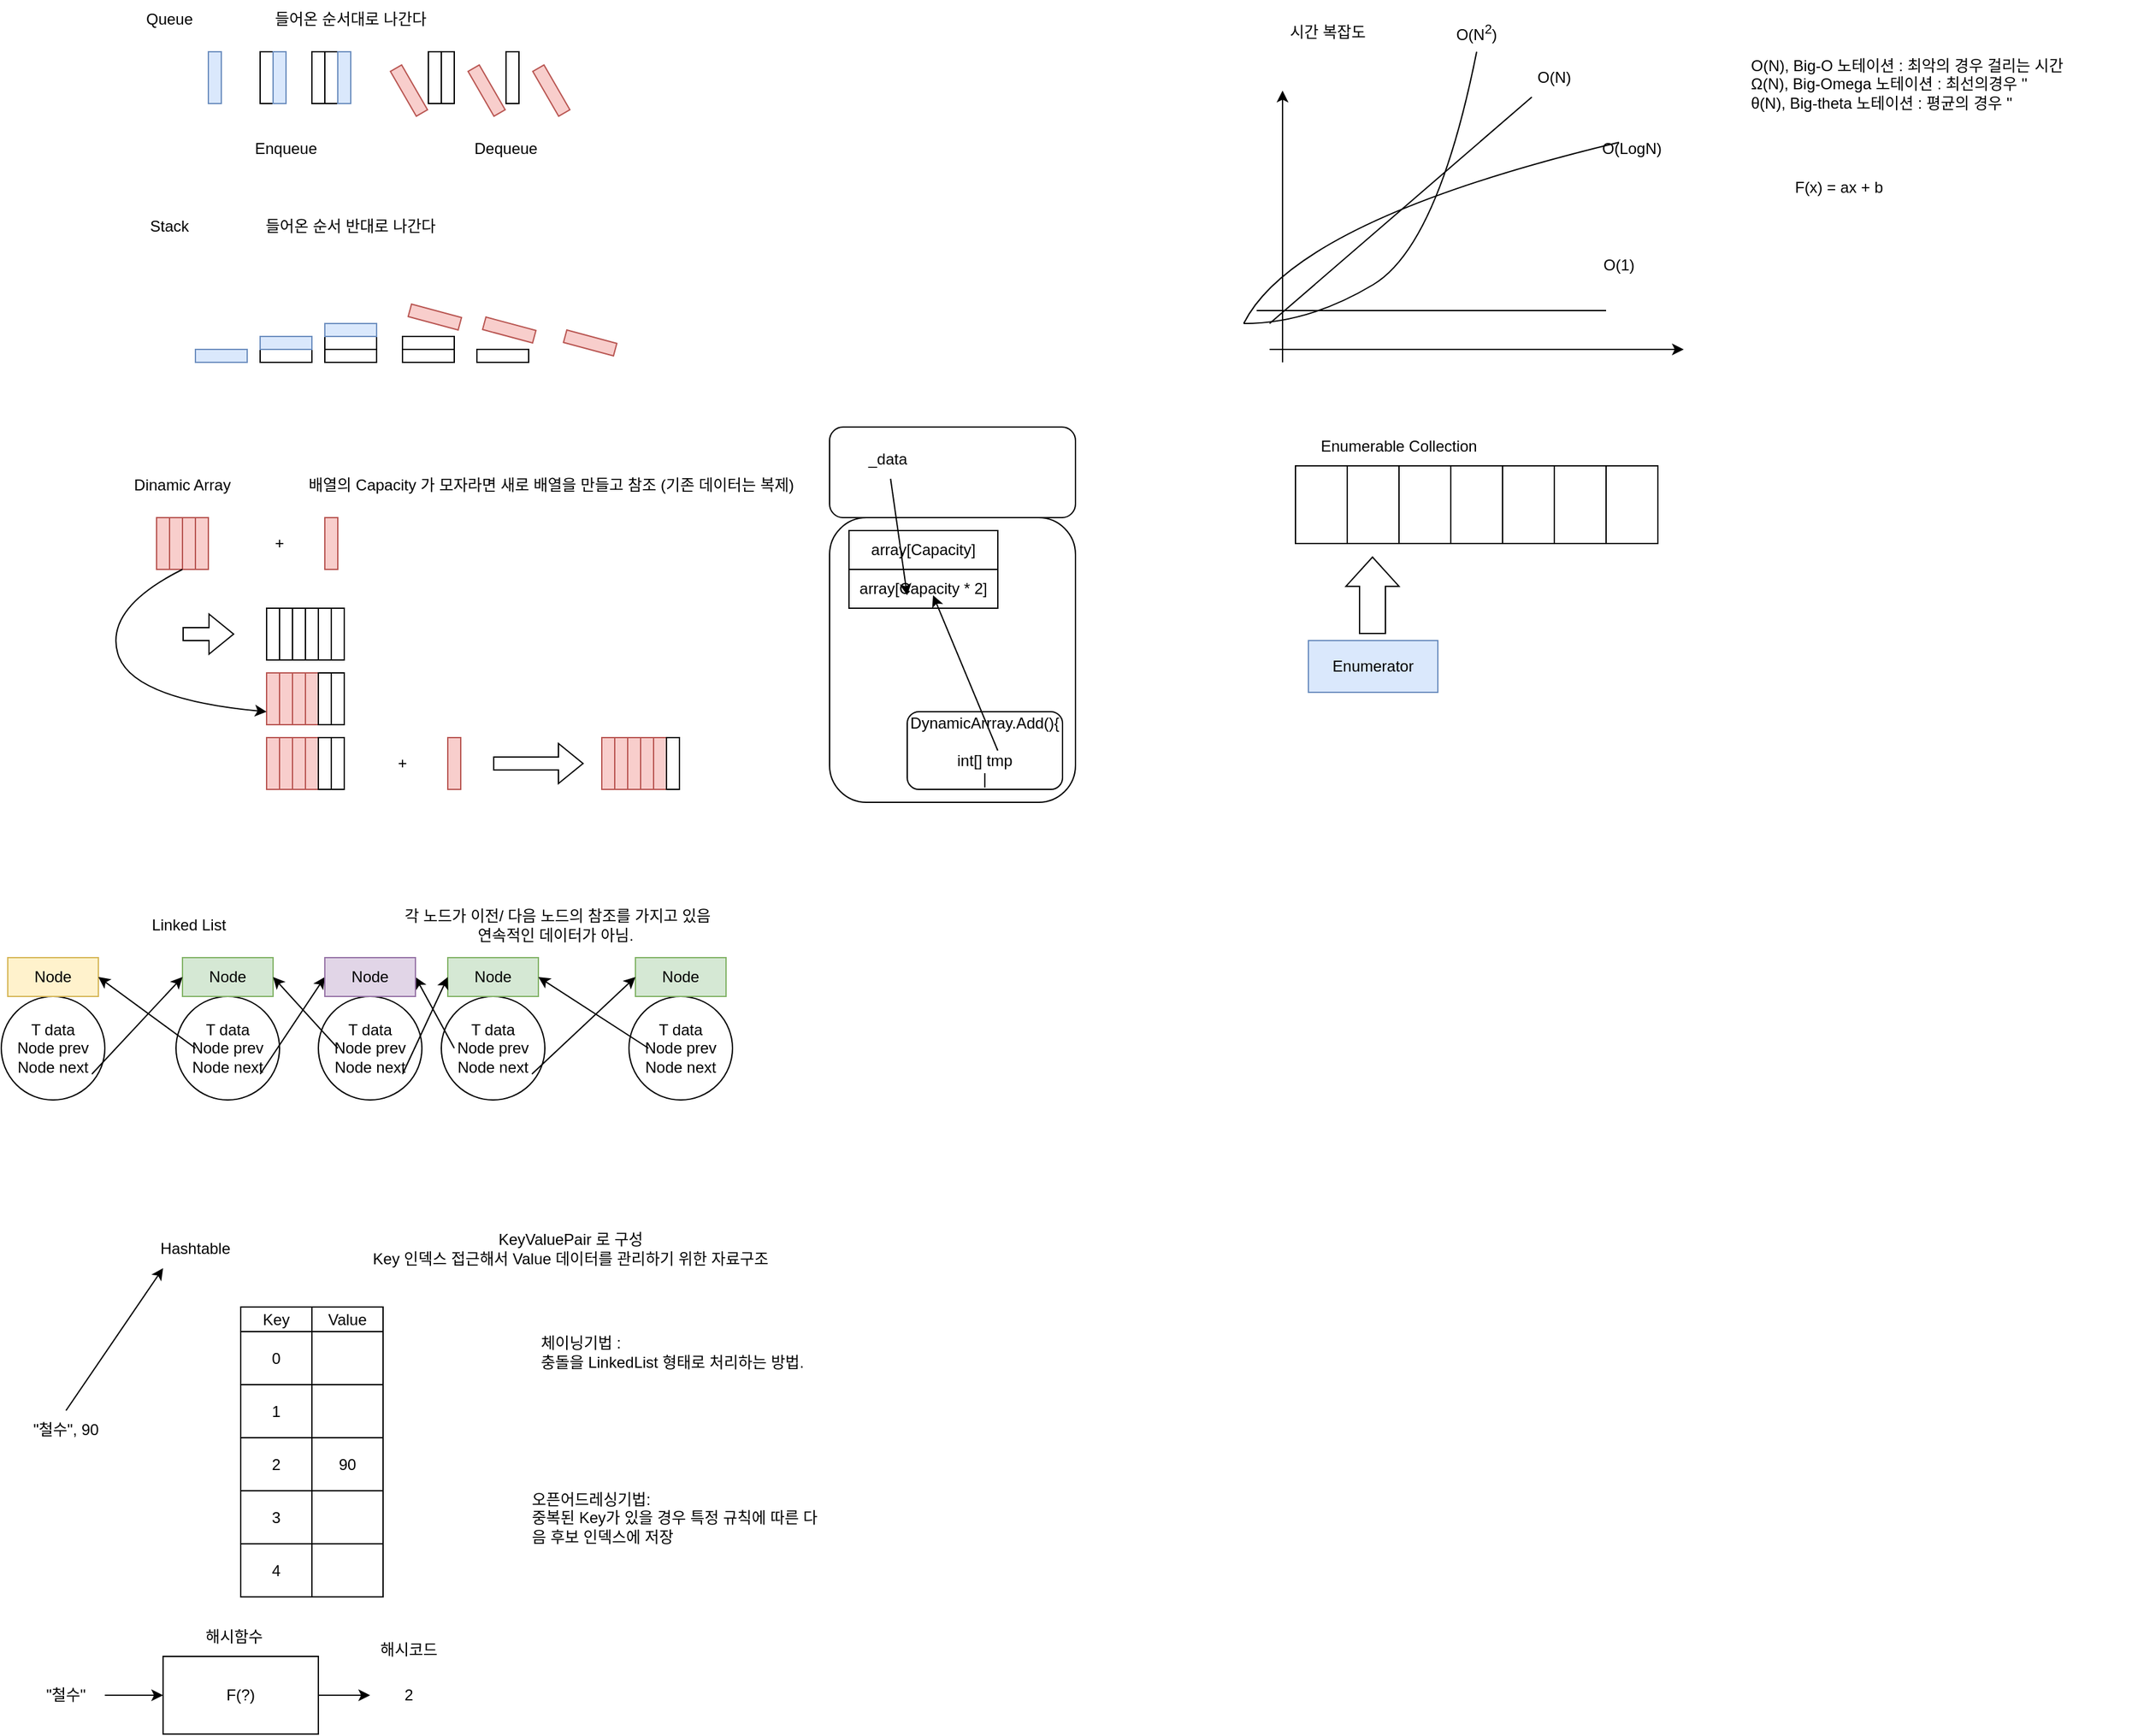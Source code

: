 <mxfile version="20.2.5" type="device"><diagram id="pZNja7qR88e2CWX6k8NI" name="페이지-1"><mxGraphModel dx="1865" dy="579" grid="1" gridSize="10" guides="1" tooltips="1" connect="1" arrows="1" fold="1" page="1" pageScale="1" pageWidth="827" pageHeight="1169" math="0" shadow="0"><root><mxCell id="0"/><mxCell id="1" parent="0"/><mxCell id="w8du2yBFXlJh64FfFCe2-1" value="" style="rounded=0;whiteSpace=wrap;html=1;fillColor=#dae8fc;strokeColor=#6c8ebf;" parent="1" vertex="1"><mxGeometry x="80" y="40" width="10" height="40" as="geometry"/></mxCell><mxCell id="w8du2yBFXlJh64FfFCe2-2" value="" style="rounded=0;whiteSpace=wrap;html=1;" parent="1" vertex="1"><mxGeometry x="120" y="40" width="10" height="40" as="geometry"/></mxCell><mxCell id="w8du2yBFXlJh64FfFCe2-3" value="" style="rounded=0;whiteSpace=wrap;html=1;fillColor=#dae8fc;strokeColor=#6c8ebf;" parent="1" vertex="1"><mxGeometry x="130" y="40" width="10" height="40" as="geometry"/></mxCell><mxCell id="w8du2yBFXlJh64FfFCe2-4" value="" style="rounded=0;whiteSpace=wrap;html=1;" parent="1" vertex="1"><mxGeometry x="160" y="40" width="10" height="40" as="geometry"/></mxCell><mxCell id="w8du2yBFXlJh64FfFCe2-5" value="" style="rounded=0;whiteSpace=wrap;html=1;" parent="1" vertex="1"><mxGeometry x="170" y="40" width="10" height="40" as="geometry"/></mxCell><mxCell id="w8du2yBFXlJh64FfFCe2-6" value="" style="rounded=0;whiteSpace=wrap;html=1;fillColor=#dae8fc;strokeColor=#6c8ebf;" parent="1" vertex="1"><mxGeometry x="180" y="40" width="10" height="40" as="geometry"/></mxCell><mxCell id="w8du2yBFXlJh64FfFCe2-7" value="Queue" style="text;html=1;strokeColor=none;fillColor=none;align=center;verticalAlign=middle;whiteSpace=wrap;rounded=0;" parent="1" vertex="1"><mxGeometry x="20" width="60" height="30" as="geometry"/></mxCell><mxCell id="w8du2yBFXlJh64FfFCe2-8" value="Enqueue" style="text;html=1;strokeColor=none;fillColor=none;align=center;verticalAlign=middle;whiteSpace=wrap;rounded=0;" parent="1" vertex="1"><mxGeometry x="110" y="100" width="60" height="30" as="geometry"/></mxCell><mxCell id="w8du2yBFXlJh64FfFCe2-9" value="Dequeue" style="text;html=1;strokeColor=none;fillColor=none;align=center;verticalAlign=middle;whiteSpace=wrap;rounded=0;" parent="1" vertex="1"><mxGeometry x="280" y="100" width="60" height="30" as="geometry"/></mxCell><mxCell id="w8du2yBFXlJh64FfFCe2-16" value="" style="rounded=0;whiteSpace=wrap;html=1;rotation=-30;fillColor=#f8cecc;strokeColor=#b85450;" parent="1" vertex="1"><mxGeometry x="230" y="50" width="10" height="40" as="geometry"/></mxCell><mxCell id="w8du2yBFXlJh64FfFCe2-17" value="" style="rounded=0;whiteSpace=wrap;html=1;" parent="1" vertex="1"><mxGeometry x="250" y="40" width="10" height="40" as="geometry"/></mxCell><mxCell id="w8du2yBFXlJh64FfFCe2-18" value="" style="rounded=0;whiteSpace=wrap;html=1;" parent="1" vertex="1"><mxGeometry x="260" y="40" width="10" height="40" as="geometry"/></mxCell><mxCell id="w8du2yBFXlJh64FfFCe2-21" value="" style="rounded=0;whiteSpace=wrap;html=1;" parent="1" vertex="1"><mxGeometry x="310" y="40" width="10" height="40" as="geometry"/></mxCell><mxCell id="w8du2yBFXlJh64FfFCe2-22" value="" style="rounded=0;whiteSpace=wrap;html=1;rotation=-30;fillColor=#f8cecc;strokeColor=#b85450;" parent="1" vertex="1"><mxGeometry x="290" y="50" width="10" height="40" as="geometry"/></mxCell><mxCell id="w8du2yBFXlJh64FfFCe2-23" value="" style="rounded=0;whiteSpace=wrap;html=1;rotation=-30;fillColor=#f8cecc;strokeColor=#b85450;" parent="1" vertex="1"><mxGeometry x="340" y="50" width="10" height="40" as="geometry"/></mxCell><mxCell id="w8du2yBFXlJh64FfFCe2-24" value="들어온 순서대로 나간다" style="text;html=1;strokeColor=none;fillColor=none;align=center;verticalAlign=middle;whiteSpace=wrap;rounded=0;" parent="1" vertex="1"><mxGeometry x="90" width="200" height="30" as="geometry"/></mxCell><mxCell id="w8du2yBFXlJh64FfFCe2-26" value="Stack" style="text;html=1;strokeColor=none;fillColor=none;align=center;verticalAlign=middle;whiteSpace=wrap;rounded=0;" parent="1" vertex="1"><mxGeometry x="20" y="160" width="60" height="30" as="geometry"/></mxCell><mxCell id="w8du2yBFXlJh64FfFCe2-27" value="들어온 순서 반대로 나간다" style="text;html=1;strokeColor=none;fillColor=none;align=center;verticalAlign=middle;whiteSpace=wrap;rounded=0;" parent="1" vertex="1"><mxGeometry x="90" y="160" width="200" height="30" as="geometry"/></mxCell><mxCell id="w8du2yBFXlJh64FfFCe2-28" value="" style="rounded=0;whiteSpace=wrap;html=1;fillColor=#dae8fc;strokeColor=#6c8ebf;" parent="1" vertex="1"><mxGeometry x="70" y="270" width="40" height="10" as="geometry"/></mxCell><mxCell id="w8du2yBFXlJh64FfFCe2-29" value="" style="rounded=0;whiteSpace=wrap;html=1;" parent="1" vertex="1"><mxGeometry x="120" y="270" width="40" height="10" as="geometry"/></mxCell><mxCell id="w8du2yBFXlJh64FfFCe2-30" value="" style="rounded=0;whiteSpace=wrap;html=1;fillColor=#dae8fc;strokeColor=#6c8ebf;" parent="1" vertex="1"><mxGeometry x="120" y="260" width="40" height="10" as="geometry"/></mxCell><mxCell id="w8du2yBFXlJh64FfFCe2-32" value="" style="rounded=0;whiteSpace=wrap;html=1;" parent="1" vertex="1"><mxGeometry x="170" y="270" width="40" height="10" as="geometry"/></mxCell><mxCell id="w8du2yBFXlJh64FfFCe2-33" value="" style="rounded=0;whiteSpace=wrap;html=1;" parent="1" vertex="1"><mxGeometry x="170" y="260" width="40" height="10" as="geometry"/></mxCell><mxCell id="w8du2yBFXlJh64FfFCe2-34" value="" style="rounded=0;whiteSpace=wrap;html=1;fillColor=#dae8fc;strokeColor=#6c8ebf;" parent="1" vertex="1"><mxGeometry x="170" y="250" width="40" height="10" as="geometry"/></mxCell><mxCell id="w8du2yBFXlJh64FfFCe2-35" value="" style="rounded=0;whiteSpace=wrap;html=1;" parent="1" vertex="1"><mxGeometry x="230" y="270" width="40" height="10" as="geometry"/></mxCell><mxCell id="w8du2yBFXlJh64FfFCe2-36" value="" style="rounded=0;whiteSpace=wrap;html=1;" parent="1" vertex="1"><mxGeometry x="230" y="260" width="40" height="10" as="geometry"/></mxCell><mxCell id="w8du2yBFXlJh64FfFCe2-37" value="" style="rounded=0;whiteSpace=wrap;html=1;fillColor=#f8cecc;strokeColor=#b85450;rotation=15;" parent="1" vertex="1"><mxGeometry x="235" y="240" width="40" height="10" as="geometry"/></mxCell><mxCell id="w8du2yBFXlJh64FfFCe2-38" value="" style="rounded=0;whiteSpace=wrap;html=1;" parent="1" vertex="1"><mxGeometry x="287.5" y="270" width="40" height="10" as="geometry"/></mxCell><mxCell id="w8du2yBFXlJh64FfFCe2-39" value="" style="rounded=0;whiteSpace=wrap;html=1;fillColor=#f8cecc;strokeColor=#b85450;rotation=15;" parent="1" vertex="1"><mxGeometry x="292.5" y="250" width="40" height="10" as="geometry"/></mxCell><mxCell id="w8du2yBFXlJh64FfFCe2-41" value="" style="rounded=0;whiteSpace=wrap;html=1;fillColor=#f8cecc;strokeColor=#b85450;rotation=15;" parent="1" vertex="1"><mxGeometry x="355" y="260" width="40" height="10" as="geometry"/></mxCell><mxCell id="w8du2yBFXlJh64FfFCe2-42" value="Dinamic Array" style="text;html=1;strokeColor=none;fillColor=none;align=center;verticalAlign=middle;whiteSpace=wrap;rounded=0;" parent="1" vertex="1"><mxGeometry x="10" y="360" width="100" height="30" as="geometry"/></mxCell><mxCell id="w8du2yBFXlJh64FfFCe2-43" value="배열의 Capacity 가 모자라면 새로 배열을 만들고 참조 (기존 데이터는 복제)" style="text;html=1;strokeColor=none;fillColor=none;align=center;verticalAlign=middle;whiteSpace=wrap;rounded=0;" parent="1" vertex="1"><mxGeometry x="120" y="360" width="450" height="30" as="geometry"/></mxCell><mxCell id="w8du2yBFXlJh64FfFCe2-44" value="" style="rounded=0;whiteSpace=wrap;html=1;fillColor=#f8cecc;strokeColor=#b85450;" parent="1" vertex="1"><mxGeometry x="40" y="400" width="10" height="40" as="geometry"/></mxCell><mxCell id="w8du2yBFXlJh64FfFCe2-45" value="" style="rounded=0;whiteSpace=wrap;html=1;fillColor=#f8cecc;strokeColor=#b85450;" parent="1" vertex="1"><mxGeometry x="50" y="400" width="10" height="40" as="geometry"/></mxCell><mxCell id="w8du2yBFXlJh64FfFCe2-46" value="" style="rounded=0;whiteSpace=wrap;html=1;fillColor=#f8cecc;strokeColor=#b85450;" parent="1" vertex="1"><mxGeometry x="60" y="400" width="10" height="40" as="geometry"/></mxCell><mxCell id="w8du2yBFXlJh64FfFCe2-47" value="" style="rounded=0;whiteSpace=wrap;html=1;fillColor=#f8cecc;strokeColor=#b85450;" parent="1" vertex="1"><mxGeometry x="70" y="400" width="10" height="40" as="geometry"/></mxCell><mxCell id="w8du2yBFXlJh64FfFCe2-48" value="+" style="text;html=1;strokeColor=none;fillColor=none;align=center;verticalAlign=middle;whiteSpace=wrap;rounded=0;" parent="1" vertex="1"><mxGeometry x="105" y="405" width="60" height="30" as="geometry"/></mxCell><mxCell id="w8du2yBFXlJh64FfFCe2-49" value="" style="rounded=0;whiteSpace=wrap;html=1;fillColor=#f8cecc;strokeColor=#b85450;" parent="1" vertex="1"><mxGeometry x="170" y="400" width="10" height="40" as="geometry"/></mxCell><mxCell id="w8du2yBFXlJh64FfFCe2-50" value="" style="shape=flexArrow;endArrow=classic;html=1;rounded=0;" parent="1" edge="1"><mxGeometry width="50" height="50" relative="1" as="geometry"><mxPoint x="60" y="490" as="sourcePoint"/><mxPoint x="100" y="490" as="targetPoint"/></mxGeometry></mxCell><mxCell id="w8du2yBFXlJh64FfFCe2-51" value="" style="rounded=0;whiteSpace=wrap;html=1;" parent="1" vertex="1"><mxGeometry x="125" y="470" width="10" height="40" as="geometry"/></mxCell><mxCell id="w8du2yBFXlJh64FfFCe2-52" value="" style="rounded=0;whiteSpace=wrap;html=1;" parent="1" vertex="1"><mxGeometry x="135" y="470" width="10" height="40" as="geometry"/></mxCell><mxCell id="w8du2yBFXlJh64FfFCe2-53" value="" style="rounded=0;whiteSpace=wrap;html=1;" parent="1" vertex="1"><mxGeometry x="145" y="470" width="10" height="40" as="geometry"/></mxCell><mxCell id="w8du2yBFXlJh64FfFCe2-54" value="" style="rounded=0;whiteSpace=wrap;html=1;" parent="1" vertex="1"><mxGeometry x="155" y="470" width="10" height="40" as="geometry"/></mxCell><mxCell id="w8du2yBFXlJh64FfFCe2-55" value="" style="rounded=0;whiteSpace=wrap;html=1;" parent="1" vertex="1"><mxGeometry x="165" y="470" width="10" height="40" as="geometry"/></mxCell><mxCell id="w8du2yBFXlJh64FfFCe2-56" value="" style="rounded=0;whiteSpace=wrap;html=1;" parent="1" vertex="1"><mxGeometry x="175" y="470" width="10" height="40" as="geometry"/></mxCell><mxCell id="w8du2yBFXlJh64FfFCe2-57" value="" style="rounded=0;whiteSpace=wrap;html=1;fillColor=#f8cecc;strokeColor=#b85450;" parent="1" vertex="1"><mxGeometry x="125" y="520" width="10" height="40" as="geometry"/></mxCell><mxCell id="w8du2yBFXlJh64FfFCe2-58" value="" style="rounded=0;whiteSpace=wrap;html=1;fillColor=#f8cecc;strokeColor=#b85450;" parent="1" vertex="1"><mxGeometry x="135" y="520" width="10" height="40" as="geometry"/></mxCell><mxCell id="w8du2yBFXlJh64FfFCe2-59" value="" style="rounded=0;whiteSpace=wrap;html=1;fillColor=#f8cecc;strokeColor=#b85450;" parent="1" vertex="1"><mxGeometry x="145" y="520" width="10" height="40" as="geometry"/></mxCell><mxCell id="w8du2yBFXlJh64FfFCe2-60" value="" style="rounded=0;whiteSpace=wrap;html=1;fillColor=#f8cecc;strokeColor=#b85450;" parent="1" vertex="1"><mxGeometry x="155" y="520" width="10" height="40" as="geometry"/></mxCell><mxCell id="w8du2yBFXlJh64FfFCe2-61" value="" style="rounded=0;whiteSpace=wrap;html=1;" parent="1" vertex="1"><mxGeometry x="165" y="520" width="10" height="40" as="geometry"/></mxCell><mxCell id="w8du2yBFXlJh64FfFCe2-62" value="" style="rounded=0;whiteSpace=wrap;html=1;" parent="1" vertex="1"><mxGeometry x="175" y="520" width="10" height="40" as="geometry"/></mxCell><mxCell id="w8du2yBFXlJh64FfFCe2-63" value="" style="curved=1;endArrow=classic;html=1;rounded=0;exitX=0;exitY=1;exitDx=0;exitDy=0;entryX=0;entryY=0.75;entryDx=0;entryDy=0;" parent="1" source="w8du2yBFXlJh64FfFCe2-46" target="w8du2yBFXlJh64FfFCe2-57" edge="1"><mxGeometry width="50" height="50" relative="1" as="geometry"><mxPoint x="380" y="450" as="sourcePoint"/><mxPoint x="430" y="400" as="targetPoint"/><Array as="points"><mxPoint y="470"/><mxPoint x="20" y="540"/></Array></mxGeometry></mxCell><mxCell id="w8du2yBFXlJh64FfFCe2-64" value="" style="rounded=0;whiteSpace=wrap;html=1;fillColor=#f8cecc;strokeColor=#b85450;" parent="1" vertex="1"><mxGeometry x="125" y="570" width="10" height="40" as="geometry"/></mxCell><mxCell id="w8du2yBFXlJh64FfFCe2-65" value="" style="rounded=0;whiteSpace=wrap;html=1;fillColor=#f8cecc;strokeColor=#b85450;" parent="1" vertex="1"><mxGeometry x="135" y="570" width="10" height="40" as="geometry"/></mxCell><mxCell id="w8du2yBFXlJh64FfFCe2-66" value="" style="rounded=0;whiteSpace=wrap;html=1;fillColor=#f8cecc;strokeColor=#b85450;" parent="1" vertex="1"><mxGeometry x="145" y="570" width="10" height="40" as="geometry"/></mxCell><mxCell id="w8du2yBFXlJh64FfFCe2-67" value="" style="rounded=0;whiteSpace=wrap;html=1;fillColor=#f8cecc;strokeColor=#b85450;" parent="1" vertex="1"><mxGeometry x="155" y="570" width="10" height="40" as="geometry"/></mxCell><mxCell id="w8du2yBFXlJh64FfFCe2-68" value="" style="rounded=0;whiteSpace=wrap;html=1;" parent="1" vertex="1"><mxGeometry x="165" y="570" width="10" height="40" as="geometry"/></mxCell><mxCell id="w8du2yBFXlJh64FfFCe2-69" value="" style="rounded=0;whiteSpace=wrap;html=1;" parent="1" vertex="1"><mxGeometry x="175" y="570" width="10" height="40" as="geometry"/></mxCell><mxCell id="w8du2yBFXlJh64FfFCe2-71" value="+" style="text;html=1;strokeColor=none;fillColor=none;align=center;verticalAlign=middle;whiteSpace=wrap;rounded=0;" parent="1" vertex="1"><mxGeometry x="200" y="575" width="60" height="30" as="geometry"/></mxCell><mxCell id="w8du2yBFXlJh64FfFCe2-72" value="" style="rounded=0;whiteSpace=wrap;html=1;fillColor=#f8cecc;strokeColor=#b85450;" parent="1" vertex="1"><mxGeometry x="265" y="570" width="10" height="40" as="geometry"/></mxCell><mxCell id="w8du2yBFXlJh64FfFCe2-74" value="" style="shape=flexArrow;endArrow=classic;html=1;rounded=0;" parent="1" edge="1"><mxGeometry width="50" height="50" relative="1" as="geometry"><mxPoint x="300" y="590" as="sourcePoint"/><mxPoint x="370" y="590" as="targetPoint"/></mxGeometry></mxCell><mxCell id="w8du2yBFXlJh64FfFCe2-75" value="" style="rounded=0;whiteSpace=wrap;html=1;fillColor=#f8cecc;strokeColor=#b85450;" parent="1" vertex="1"><mxGeometry x="384" y="570" width="10" height="40" as="geometry"/></mxCell><mxCell id="w8du2yBFXlJh64FfFCe2-76" value="" style="rounded=0;whiteSpace=wrap;html=1;fillColor=#f8cecc;strokeColor=#b85450;" parent="1" vertex="1"><mxGeometry x="394" y="570" width="10" height="40" as="geometry"/></mxCell><mxCell id="w8du2yBFXlJh64FfFCe2-77" value="" style="rounded=0;whiteSpace=wrap;html=1;fillColor=#f8cecc;strokeColor=#b85450;" parent="1" vertex="1"><mxGeometry x="404" y="570" width="10" height="40" as="geometry"/></mxCell><mxCell id="w8du2yBFXlJh64FfFCe2-78" value="" style="rounded=0;whiteSpace=wrap;html=1;fillColor=#f8cecc;strokeColor=#b85450;" parent="1" vertex="1"><mxGeometry x="414" y="570" width="10" height="40" as="geometry"/></mxCell><mxCell id="w8du2yBFXlJh64FfFCe2-79" value="" style="rounded=0;whiteSpace=wrap;html=1;fillColor=#f8cecc;strokeColor=#b85450;" parent="1" vertex="1"><mxGeometry x="424" y="570" width="10" height="40" as="geometry"/></mxCell><mxCell id="w8du2yBFXlJh64FfFCe2-80" value="" style="rounded=0;whiteSpace=wrap;html=1;" parent="1" vertex="1"><mxGeometry x="434" y="570" width="10" height="40" as="geometry"/></mxCell><mxCell id="w8du2yBFXlJh64FfFCe2-81" value="Linked List" style="text;html=1;strokeColor=none;fillColor=none;align=center;verticalAlign=middle;whiteSpace=wrap;rounded=0;" parent="1" vertex="1"><mxGeometry x="15" y="700" width="100" height="30" as="geometry"/></mxCell><mxCell id="w8du2yBFXlJh64FfFCe2-82" value="각 노드가 이전/ 다음 노드의 참조를 가지고 있음&lt;br&gt;연속적인 데이터가 아님.&amp;nbsp;" style="text;html=1;strokeColor=none;fillColor=none;align=center;verticalAlign=middle;whiteSpace=wrap;rounded=0;" parent="1" vertex="1"><mxGeometry x="125" y="700" width="450" height="30" as="geometry"/></mxCell><mxCell id="w8du2yBFXlJh64FfFCe2-83" value="T data&lt;br&gt;Node prev&lt;br&gt;Node next" style="ellipse;whiteSpace=wrap;html=1;aspect=fixed;" parent="1" vertex="1"><mxGeometry x="55" y="770" width="80" height="80" as="geometry"/></mxCell><mxCell id="w8du2yBFXlJh64FfFCe2-84" value="Node" style="rounded=0;whiteSpace=wrap;html=1;fillColor=#d5e8d4;strokeColor=#82b366;" parent="1" vertex="1"><mxGeometry x="60" y="740" width="70" height="30" as="geometry"/></mxCell><mxCell id="w8du2yBFXlJh64FfFCe2-85" value="T data&lt;br&gt;Node prev&lt;br&gt;Node next" style="ellipse;whiteSpace=wrap;html=1;aspect=fixed;" parent="1" vertex="1"><mxGeometry x="260" y="770" width="80" height="80" as="geometry"/></mxCell><mxCell id="w8du2yBFXlJh64FfFCe2-86" value="Node" style="rounded=0;whiteSpace=wrap;html=1;fillColor=#d5e8d4;strokeColor=#82b366;" parent="1" vertex="1"><mxGeometry x="265" y="740" width="70" height="30" as="geometry"/></mxCell><mxCell id="w8du2yBFXlJh64FfFCe2-87" value="T data&lt;br&gt;Node prev&lt;br&gt;Node next" style="ellipse;whiteSpace=wrap;html=1;aspect=fixed;" parent="1" vertex="1"><mxGeometry x="405" y="770" width="80" height="80" as="geometry"/></mxCell><mxCell id="w8du2yBFXlJh64FfFCe2-88" value="Node" style="rounded=0;whiteSpace=wrap;html=1;fillColor=#d5e8d4;strokeColor=#82b366;" parent="1" vertex="1"><mxGeometry x="410" y="740" width="70" height="30" as="geometry"/></mxCell><mxCell id="w8du2yBFXlJh64FfFCe2-89" value="" style="endArrow=classic;html=1;rounded=0;exitX=0.813;exitY=0.75;exitDx=0;exitDy=0;exitPerimeter=0;entryX=0;entryY=0.5;entryDx=0;entryDy=0;" parent="1" source="w8du2yBFXlJh64FfFCe2-83" target="w8du2yBFXlJh64FfFCe2-133" edge="1"><mxGeometry width="50" height="50" relative="1" as="geometry"><mxPoint x="390" y="830" as="sourcePoint"/><mxPoint x="440" y="780" as="targetPoint"/></mxGeometry></mxCell><mxCell id="w8du2yBFXlJh64FfFCe2-90" value="" style="endArrow=classic;html=1;rounded=0;exitX=0.125;exitY=0.5;exitDx=0;exitDy=0;exitPerimeter=0;entryX=1;entryY=0.5;entryDx=0;entryDy=0;" parent="1" source="w8du2yBFXlJh64FfFCe2-85" target="w8du2yBFXlJh64FfFCe2-133" edge="1"><mxGeometry width="50" height="50" relative="1" as="geometry"><mxPoint x="130.04" y="840" as="sourcePoint"/><mxPoint x="205" y="765" as="targetPoint"/></mxGeometry></mxCell><mxCell id="w8du2yBFXlJh64FfFCe2-91" value="" style="endArrow=classic;html=1;rounded=0;exitX=0.188;exitY=0.5;exitDx=0;exitDy=0;exitPerimeter=0;entryX=1;entryY=0.5;entryDx=0;entryDy=0;" parent="1" source="w8du2yBFXlJh64FfFCe2-87" target="w8du2yBFXlJh64FfFCe2-86" edge="1"><mxGeometry width="50" height="50" relative="1" as="geometry"><mxPoint x="280" y="820" as="sourcePoint"/><mxPoint x="210" y="765" as="targetPoint"/></mxGeometry></mxCell><mxCell id="w8du2yBFXlJh64FfFCe2-92" value="" style="endArrow=classic;html=1;rounded=0;exitX=0.875;exitY=0.75;exitDx=0;exitDy=0;exitPerimeter=0;entryX=0;entryY=0.5;entryDx=0;entryDy=0;" parent="1" source="w8du2yBFXlJh64FfFCe2-85" target="w8du2yBFXlJh64FfFCe2-88" edge="1"><mxGeometry width="50" height="50" relative="1" as="geometry"><mxPoint x="200.04" y="840" as="sourcePoint"/><mxPoint x="275" y="765" as="targetPoint"/></mxGeometry></mxCell><mxCell id="w8du2yBFXlJh64FfFCe2-93" value="Hashtable" style="text;html=1;strokeColor=none;fillColor=none;align=center;verticalAlign=middle;whiteSpace=wrap;rounded=0;" parent="1" vertex="1"><mxGeometry x="20" y="950" width="100" height="30" as="geometry"/></mxCell><mxCell id="w8du2yBFXlJh64FfFCe2-94" value="KeyValuePair 로 구성&lt;br&gt;Key 인덱스 접근해서 Value 데이터를 관리하기 위한 자료구조" style="text;html=1;strokeColor=none;fillColor=none;align=center;verticalAlign=middle;whiteSpace=wrap;rounded=0;" parent="1" vertex="1"><mxGeometry x="135" y="950" width="450" height="30" as="geometry"/></mxCell><mxCell id="w8du2yBFXlJh64FfFCe2-95" value="0" style="rounded=0;whiteSpace=wrap;html=1;" parent="1" vertex="1"><mxGeometry x="105" y="1029" width="55" height="41" as="geometry"/></mxCell><mxCell id="w8du2yBFXlJh64FfFCe2-96" value="" style="rounded=0;whiteSpace=wrap;html=1;" parent="1" vertex="1"><mxGeometry x="160" y="1029" width="55" height="41" as="geometry"/></mxCell><mxCell id="w8du2yBFXlJh64FfFCe2-97" value="Key" style="rounded=0;whiteSpace=wrap;html=1;" parent="1" vertex="1"><mxGeometry x="105" y="1010" width="55" height="19" as="geometry"/></mxCell><mxCell id="w8du2yBFXlJh64FfFCe2-98" value="Value" style="rounded=0;whiteSpace=wrap;html=1;" parent="1" vertex="1"><mxGeometry x="160" y="1010" width="55" height="19" as="geometry"/></mxCell><mxCell id="w8du2yBFXlJh64FfFCe2-100" value="1" style="rounded=0;whiteSpace=wrap;html=1;" parent="1" vertex="1"><mxGeometry x="105" y="1070" width="55" height="41" as="geometry"/></mxCell><mxCell id="w8du2yBFXlJh64FfFCe2-101" value="" style="rounded=0;whiteSpace=wrap;html=1;" parent="1" vertex="1"><mxGeometry x="160" y="1070" width="55" height="41" as="geometry"/></mxCell><mxCell id="w8du2yBFXlJh64FfFCe2-102" value="2" style="rounded=0;whiteSpace=wrap;html=1;" parent="1" vertex="1"><mxGeometry x="105" y="1111" width="55" height="41" as="geometry"/></mxCell><mxCell id="w8du2yBFXlJh64FfFCe2-103" value="90" style="rounded=0;whiteSpace=wrap;html=1;" parent="1" vertex="1"><mxGeometry x="160" y="1111" width="55" height="41" as="geometry"/></mxCell><mxCell id="w8du2yBFXlJh64FfFCe2-104" value="3" style="rounded=0;whiteSpace=wrap;html=1;" parent="1" vertex="1"><mxGeometry x="105" y="1152" width="55" height="41" as="geometry"/></mxCell><mxCell id="w8du2yBFXlJh64FfFCe2-105" value="" style="rounded=0;whiteSpace=wrap;html=1;" parent="1" vertex="1"><mxGeometry x="160" y="1152" width="55" height="41" as="geometry"/></mxCell><mxCell id="w8du2yBFXlJh64FfFCe2-106" value="4" style="rounded=0;whiteSpace=wrap;html=1;" parent="1" vertex="1"><mxGeometry x="105" y="1193" width="55" height="41" as="geometry"/></mxCell><mxCell id="w8du2yBFXlJh64FfFCe2-107" value="" style="rounded=0;whiteSpace=wrap;html=1;" parent="1" vertex="1"><mxGeometry x="160" y="1193" width="55" height="41" as="geometry"/></mxCell><mxCell id="w8du2yBFXlJh64FfFCe2-108" value="&quot;철수&quot;, 90" style="text;html=1;strokeColor=none;fillColor=none;align=center;verticalAlign=middle;whiteSpace=wrap;rounded=0;" parent="1" vertex="1"><mxGeometry x="-60" y="1090" width="60" height="30" as="geometry"/></mxCell><mxCell id="w8du2yBFXlJh64FfFCe2-112" value="" style="endArrow=classic;html=1;rounded=0;exitX=0.5;exitY=0;exitDx=0;exitDy=0;entryX=0.25;entryY=1;entryDx=0;entryDy=0;" parent="1" source="w8du2yBFXlJh64FfFCe2-108" target="w8du2yBFXlJh64FfFCe2-93" edge="1"><mxGeometry width="50" height="50" relative="1" as="geometry"><mxPoint x="360" y="1060" as="sourcePoint"/><mxPoint x="410" y="1010" as="targetPoint"/></mxGeometry></mxCell><mxCell id="w8du2yBFXlJh64FfFCe2-117" value="" style="edgeStyle=orthogonalEdgeStyle;rounded=0;orthogonalLoop=1;jettySize=auto;html=1;" parent="1" source="w8du2yBFXlJh64FfFCe2-113" target="w8du2yBFXlJh64FfFCe2-116" edge="1"><mxGeometry relative="1" as="geometry"/></mxCell><mxCell id="w8du2yBFXlJh64FfFCe2-113" value="F(?)" style="rounded=0;whiteSpace=wrap;html=1;" parent="1" vertex="1"><mxGeometry x="45" y="1280" width="120" height="60" as="geometry"/></mxCell><mxCell id="w8du2yBFXlJh64FfFCe2-115" value="" style="edgeStyle=orthogonalEdgeStyle;rounded=0;orthogonalLoop=1;jettySize=auto;html=1;" parent="1" source="w8du2yBFXlJh64FfFCe2-114" target="w8du2yBFXlJh64FfFCe2-113" edge="1"><mxGeometry relative="1" as="geometry"/></mxCell><mxCell id="w8du2yBFXlJh64FfFCe2-114" value="&quot;철수&quot;" style="text;html=1;strokeColor=none;fillColor=none;align=center;verticalAlign=middle;whiteSpace=wrap;rounded=0;" parent="1" vertex="1"><mxGeometry x="-60" y="1295" width="60" height="30" as="geometry"/></mxCell><mxCell id="w8du2yBFXlJh64FfFCe2-116" value="2" style="text;html=1;strokeColor=none;fillColor=none;align=center;verticalAlign=middle;whiteSpace=wrap;rounded=0;" parent="1" vertex="1"><mxGeometry x="205" y="1295" width="60" height="30" as="geometry"/></mxCell><mxCell id="w8du2yBFXlJh64FfFCe2-118" value="해시함수" style="text;html=1;strokeColor=none;fillColor=none;align=center;verticalAlign=middle;whiteSpace=wrap;rounded=0;" parent="1" vertex="1"><mxGeometry x="70" y="1250" width="60" height="30" as="geometry"/></mxCell><mxCell id="w8du2yBFXlJh64FfFCe2-119" value="해시코드" style="text;html=1;strokeColor=none;fillColor=none;align=center;verticalAlign=middle;whiteSpace=wrap;rounded=0;" parent="1" vertex="1"><mxGeometry x="205" y="1260" width="60" height="30" as="geometry"/></mxCell><mxCell id="w8du2yBFXlJh64FfFCe2-120" value="" style="rounded=1;whiteSpace=wrap;html=1;" parent="1" vertex="1"><mxGeometry x="560" y="400" width="190" height="220" as="geometry"/></mxCell><mxCell id="w8du2yBFXlJh64FfFCe2-121" value="array[Capacity]" style="rounded=0;whiteSpace=wrap;html=1;" parent="1" vertex="1"><mxGeometry x="575" y="410" width="115" height="30" as="geometry"/></mxCell><mxCell id="w8du2yBFXlJh64FfFCe2-122" value="DynamicArrray.Add(){&lt;br&gt;&lt;br&gt;int[] tmp&lt;br&gt;|" style="rounded=1;whiteSpace=wrap;html=1;" parent="1" vertex="1"><mxGeometry x="620" y="550" width="120" height="60" as="geometry"/></mxCell><mxCell id="w8du2yBFXlJh64FfFCe2-123" value="array[Capacity * 2]" style="rounded=0;whiteSpace=wrap;html=1;" parent="1" vertex="1"><mxGeometry x="575" y="440" width="115" height="30" as="geometry"/></mxCell><mxCell id="w8du2yBFXlJh64FfFCe2-124" value="" style="endArrow=classic;html=1;rounded=0;entryX=0.565;entryY=0.667;entryDx=0;entryDy=0;exitX=0.583;exitY=0.5;exitDx=0;exitDy=0;exitPerimeter=0;entryPerimeter=0;" parent="1" source="w8du2yBFXlJh64FfFCe2-122" target="w8du2yBFXlJh64FfFCe2-123" edge="1"><mxGeometry width="50" height="50" relative="1" as="geometry"><mxPoint x="670" y="630" as="sourcePoint"/><mxPoint x="720" y="580" as="targetPoint"/></mxGeometry></mxCell><mxCell id="w8du2yBFXlJh64FfFCe2-125" value="" style="rounded=1;whiteSpace=wrap;html=1;" parent="1" vertex="1"><mxGeometry x="560" y="330" width="190" height="70" as="geometry"/></mxCell><mxCell id="w8du2yBFXlJh64FfFCe2-126" value="_data" style="text;html=1;strokeColor=none;fillColor=none;align=center;verticalAlign=middle;whiteSpace=wrap;rounded=0;" parent="1" vertex="1"><mxGeometry x="575" y="340" width="60" height="30" as="geometry"/></mxCell><mxCell id="w8du2yBFXlJh64FfFCe2-127" value="" style="endArrow=classic;html=1;rounded=0;entryX=0.391;entryY=0.667;entryDx=0;entryDy=0;entryPerimeter=0;" parent="1" source="w8du2yBFXlJh64FfFCe2-126" target="w8du2yBFXlJh64FfFCe2-123" edge="1"><mxGeometry width="50" height="50" relative="1" as="geometry"><mxPoint x="670" y="600" as="sourcePoint"/><mxPoint x="720" y="550" as="targetPoint"/></mxGeometry></mxCell><mxCell id="w8du2yBFXlJh64FfFCe2-128" value="T data&lt;br&gt;Node prev&lt;br&gt;Node next" style="ellipse;whiteSpace=wrap;html=1;aspect=fixed;" parent="1" vertex="1"><mxGeometry x="-80" y="770" width="80" height="80" as="geometry"/></mxCell><mxCell id="w8du2yBFXlJh64FfFCe2-129" value="Node" style="rounded=0;whiteSpace=wrap;html=1;fillColor=#fff2cc;strokeColor=#d6b656;" parent="1" vertex="1"><mxGeometry x="-75" y="740" width="70" height="30" as="geometry"/></mxCell><mxCell id="w8du2yBFXlJh64FfFCe2-130" value="" style="endArrow=classic;html=1;rounded=0;exitX=0.875;exitY=0.75;exitDx=0;exitDy=0;exitPerimeter=0;entryX=0;entryY=0.5;entryDx=0;entryDy=0;" parent="1" source="w8du2yBFXlJh64FfFCe2-128" target="w8du2yBFXlJh64FfFCe2-84" edge="1"><mxGeometry width="50" height="50" relative="1" as="geometry"><mxPoint x="320" y="850" as="sourcePoint"/><mxPoint x="370" y="800" as="targetPoint"/></mxGeometry></mxCell><mxCell id="w8du2yBFXlJh64FfFCe2-131" value="" style="endArrow=classic;html=1;rounded=0;exitX=0.188;exitY=0.5;exitDx=0;exitDy=0;exitPerimeter=0;entryX=1;entryY=0.5;entryDx=0;entryDy=0;" parent="1" source="w8du2yBFXlJh64FfFCe2-83" target="w8du2yBFXlJh64FfFCe2-129" edge="1"><mxGeometry width="50" height="50" relative="1" as="geometry"><mxPoint x="320" y="850" as="sourcePoint"/><mxPoint x="370" y="800" as="targetPoint"/></mxGeometry></mxCell><mxCell id="w8du2yBFXlJh64FfFCe2-132" value="T data&lt;br&gt;Node prev&lt;br&gt;Node next" style="ellipse;whiteSpace=wrap;html=1;aspect=fixed;" parent="1" vertex="1"><mxGeometry x="165" y="770" width="80" height="80" as="geometry"/></mxCell><mxCell id="w8du2yBFXlJh64FfFCe2-133" value="Node" style="rounded=0;whiteSpace=wrap;html=1;fillColor=#e1d5e7;strokeColor=#9673a6;" parent="1" vertex="1"><mxGeometry x="170" y="740" width="70" height="30" as="geometry"/></mxCell><mxCell id="w8du2yBFXlJh64FfFCe2-134" value="" style="endArrow=classic;html=1;rounded=0;exitX=0.188;exitY=0.5;exitDx=0;exitDy=0;exitPerimeter=0;entryX=1;entryY=0.5;entryDx=0;entryDy=0;" parent="1" source="w8du2yBFXlJh64FfFCe2-132" target="w8du2yBFXlJh64FfFCe2-84" edge="1"><mxGeometry width="50" height="50" relative="1" as="geometry"><mxPoint x="320" y="920" as="sourcePoint"/><mxPoint x="370" y="870" as="targetPoint"/></mxGeometry></mxCell><mxCell id="w8du2yBFXlJh64FfFCe2-135" value="" style="endArrow=classic;html=1;rounded=0;exitX=0.813;exitY=0.75;exitDx=0;exitDy=0;exitPerimeter=0;entryX=0;entryY=0.5;entryDx=0;entryDy=0;" parent="1" source="w8du2yBFXlJh64FfFCe2-132" target="w8du2yBFXlJh64FfFCe2-86" edge="1"><mxGeometry width="50" height="50" relative="1" as="geometry"><mxPoint x="190.04" y="920" as="sourcePoint"/><mxPoint x="140" y="765" as="targetPoint"/></mxGeometry></mxCell><mxCell id="w8du2yBFXlJh64FfFCe2-137" value="체이닝기법 :&amp;nbsp;&lt;br&gt;&lt;div style=&quot;&quot;&gt;&lt;span style=&quot;background-color: initial;&quot;&gt;충돌을 LinkedList 형태로 처리하는 방법.&lt;/span&gt;&lt;/div&gt;" style="text;html=1;strokeColor=none;fillColor=none;align=left;verticalAlign=middle;whiteSpace=wrap;rounded=0;" parent="1" vertex="1"><mxGeometry x="335" y="999" width="225" height="91" as="geometry"/></mxCell><mxCell id="w8du2yBFXlJh64FfFCe2-138" value="오픈어드레싱기법:&amp;nbsp;&lt;br&gt;중복된 Key가 있을 경우 특정 규칙에 따른 다음 후보 인덱스에 저장" style="text;html=1;strokeColor=none;fillColor=none;align=left;verticalAlign=middle;whiteSpace=wrap;rounded=0;" parent="1" vertex="1"><mxGeometry x="327.5" y="1127" width="225" height="91" as="geometry"/></mxCell><mxCell id="w8du2yBFXlJh64FfFCe2-139" value="" style="endArrow=classic;html=1;rounded=0;" parent="1" edge="1"><mxGeometry width="50" height="50" relative="1" as="geometry"><mxPoint x="900" y="270" as="sourcePoint"/><mxPoint x="1220" y="270" as="targetPoint"/></mxGeometry></mxCell><mxCell id="w8du2yBFXlJh64FfFCe2-140" value="" style="endArrow=classic;html=1;rounded=0;" parent="1" edge="1"><mxGeometry width="50" height="50" relative="1" as="geometry"><mxPoint x="910" y="280" as="sourcePoint"/><mxPoint x="910" y="70" as="targetPoint"/></mxGeometry></mxCell><mxCell id="w8du2yBFXlJh64FfFCe2-141" value="시간 복잡도" style="text;html=1;strokeColor=none;fillColor=none;align=center;verticalAlign=middle;whiteSpace=wrap;rounded=0;" parent="1" vertex="1"><mxGeometry x="850" y="10" width="190" height="30" as="geometry"/></mxCell><mxCell id="w8du2yBFXlJh64FfFCe2-142" value="O(N), Big-O 노테이션 : 최악의 경우 걸리는 시간&lt;br&gt;Ω(N), Big-Omega 노테이션 : 최선의경우 ''&lt;br&gt;θ(N), Big-theta 노테이션 : 평균의 경우 ''" style="text;html=1;strokeColor=none;fillColor=none;align=left;verticalAlign=middle;whiteSpace=wrap;rounded=0;" parent="1" vertex="1"><mxGeometry x="1270" y="20" width="300" height="90" as="geometry"/></mxCell><mxCell id="w8du2yBFXlJh64FfFCe2-143" value="F(x) = ax + b" style="text;html=1;strokeColor=none;fillColor=none;align=center;verticalAlign=middle;whiteSpace=wrap;rounded=0;" parent="1" vertex="1"><mxGeometry x="1260" y="130" width="160" height="30" as="geometry"/></mxCell><mxCell id="w8du2yBFXlJh64FfFCe2-144" value="" style="endArrow=none;html=1;rounded=0;" parent="1" target="w8du2yBFXlJh64FfFCe2-145" edge="1"><mxGeometry width="50" height="50" relative="1" as="geometry"><mxPoint x="900" y="250" as="sourcePoint"/><mxPoint x="1140" y="80" as="targetPoint"/></mxGeometry></mxCell><mxCell id="w8du2yBFXlJh64FfFCe2-145" value="O(N)" style="text;html=1;strokeColor=none;fillColor=none;align=center;verticalAlign=middle;whiteSpace=wrap;rounded=0;" parent="1" vertex="1"><mxGeometry x="1090" y="45" width="60" height="30" as="geometry"/></mxCell><mxCell id="w8du2yBFXlJh64FfFCe2-146" value="O(N&lt;sup&gt;2&lt;/sup&gt;)" style="text;html=1;strokeColor=none;fillColor=none;align=center;verticalAlign=middle;whiteSpace=wrap;rounded=0;" parent="1" vertex="1"><mxGeometry x="1030" y="10" width="60" height="30" as="geometry"/></mxCell><mxCell id="w8du2yBFXlJh64FfFCe2-147" value="" style="curved=1;endArrow=none;html=1;rounded=0;endFill=0;" parent="1" edge="1"><mxGeometry width="50" height="50" relative="1" as="geometry"><mxPoint x="880" y="250" as="sourcePoint"/><mxPoint x="1060" y="40" as="targetPoint"/><Array as="points"><mxPoint x="930" y="250"/><mxPoint x="1030" y="190"/></Array></mxGeometry></mxCell><mxCell id="w8du2yBFXlJh64FfFCe2-148" value="" style="endArrow=none;html=1;rounded=0;" parent="1" edge="1"><mxGeometry width="50" height="50" relative="1" as="geometry"><mxPoint x="890" y="240" as="sourcePoint"/><mxPoint x="1160" y="240" as="targetPoint"/></mxGeometry></mxCell><mxCell id="w8du2yBFXlJh64FfFCe2-149" value="O(1)" style="text;html=1;strokeColor=none;fillColor=none;align=center;verticalAlign=middle;whiteSpace=wrap;rounded=0;" parent="1" vertex="1"><mxGeometry x="1140" y="190" width="60" height="30" as="geometry"/></mxCell><mxCell id="w8du2yBFXlJh64FfFCe2-151" value="" style="curved=1;endArrow=none;html=1;rounded=0;endFill=0;" parent="1" edge="1"><mxGeometry width="50" height="50" relative="1" as="geometry"><mxPoint x="880" y="250" as="sourcePoint"/><mxPoint x="1170" y="110" as="targetPoint"/><Array as="points"><mxPoint x="920" y="170"/></Array></mxGeometry></mxCell><mxCell id="w8du2yBFXlJh64FfFCe2-152" value="O(LogN)" style="text;html=1;strokeColor=none;fillColor=none;align=center;verticalAlign=middle;whiteSpace=wrap;rounded=0;" parent="1" vertex="1"><mxGeometry x="1150" y="100" width="60" height="30" as="geometry"/></mxCell><mxCell id="bOQOMBz0M-caS7ZzOBnT-1" value="" style="rounded=0;whiteSpace=wrap;html=1;" vertex="1" parent="1"><mxGeometry x="920" y="360" width="40" height="60" as="geometry"/></mxCell><mxCell id="bOQOMBz0M-caS7ZzOBnT-2" value="" style="rounded=0;whiteSpace=wrap;html=1;" vertex="1" parent="1"><mxGeometry x="960" y="360" width="40" height="60" as="geometry"/></mxCell><mxCell id="bOQOMBz0M-caS7ZzOBnT-3" value="" style="rounded=0;whiteSpace=wrap;html=1;" vertex="1" parent="1"><mxGeometry x="1000" y="360" width="40" height="60" as="geometry"/></mxCell><mxCell id="bOQOMBz0M-caS7ZzOBnT-4" value="" style="rounded=0;whiteSpace=wrap;html=1;" vertex="1" parent="1"><mxGeometry x="1040" y="360" width="40" height="60" as="geometry"/></mxCell><mxCell id="bOQOMBz0M-caS7ZzOBnT-5" value="" style="rounded=0;whiteSpace=wrap;html=1;" vertex="1" parent="1"><mxGeometry x="1080" y="360" width="40" height="60" as="geometry"/></mxCell><mxCell id="bOQOMBz0M-caS7ZzOBnT-6" value="" style="rounded=0;whiteSpace=wrap;html=1;" vertex="1" parent="1"><mxGeometry x="1120" y="360" width="40" height="60" as="geometry"/></mxCell><mxCell id="bOQOMBz0M-caS7ZzOBnT-7" value="" style="rounded=0;whiteSpace=wrap;html=1;" vertex="1" parent="1"><mxGeometry x="1160" y="360" width="40" height="60" as="geometry"/></mxCell><mxCell id="bOQOMBz0M-caS7ZzOBnT-8" value="Enumerable Collection" style="text;html=1;strokeColor=none;fillColor=none;align=center;verticalAlign=middle;whiteSpace=wrap;rounded=0;" vertex="1" parent="1"><mxGeometry x="920" y="330" width="160" height="30" as="geometry"/></mxCell><mxCell id="bOQOMBz0M-caS7ZzOBnT-9" value="" style="shape=flexArrow;endArrow=classic;html=1;rounded=0;width=20;endSize=7.2;" edge="1" parent="1"><mxGeometry width="50" height="50" relative="1" as="geometry"><mxPoint x="979.5" y="490" as="sourcePoint"/><mxPoint x="979.5" y="430" as="targetPoint"/></mxGeometry></mxCell><mxCell id="bOQOMBz0M-caS7ZzOBnT-11" value="Enumerator" style="text;html=1;strokeColor=#6c8ebf;fillColor=#dae8fc;align=center;verticalAlign=middle;whiteSpace=wrap;rounded=0;" vertex="1" parent="1"><mxGeometry x="930" y="495" width="100" height="40" as="geometry"/></mxCell></root></mxGraphModel></diagram></mxfile>